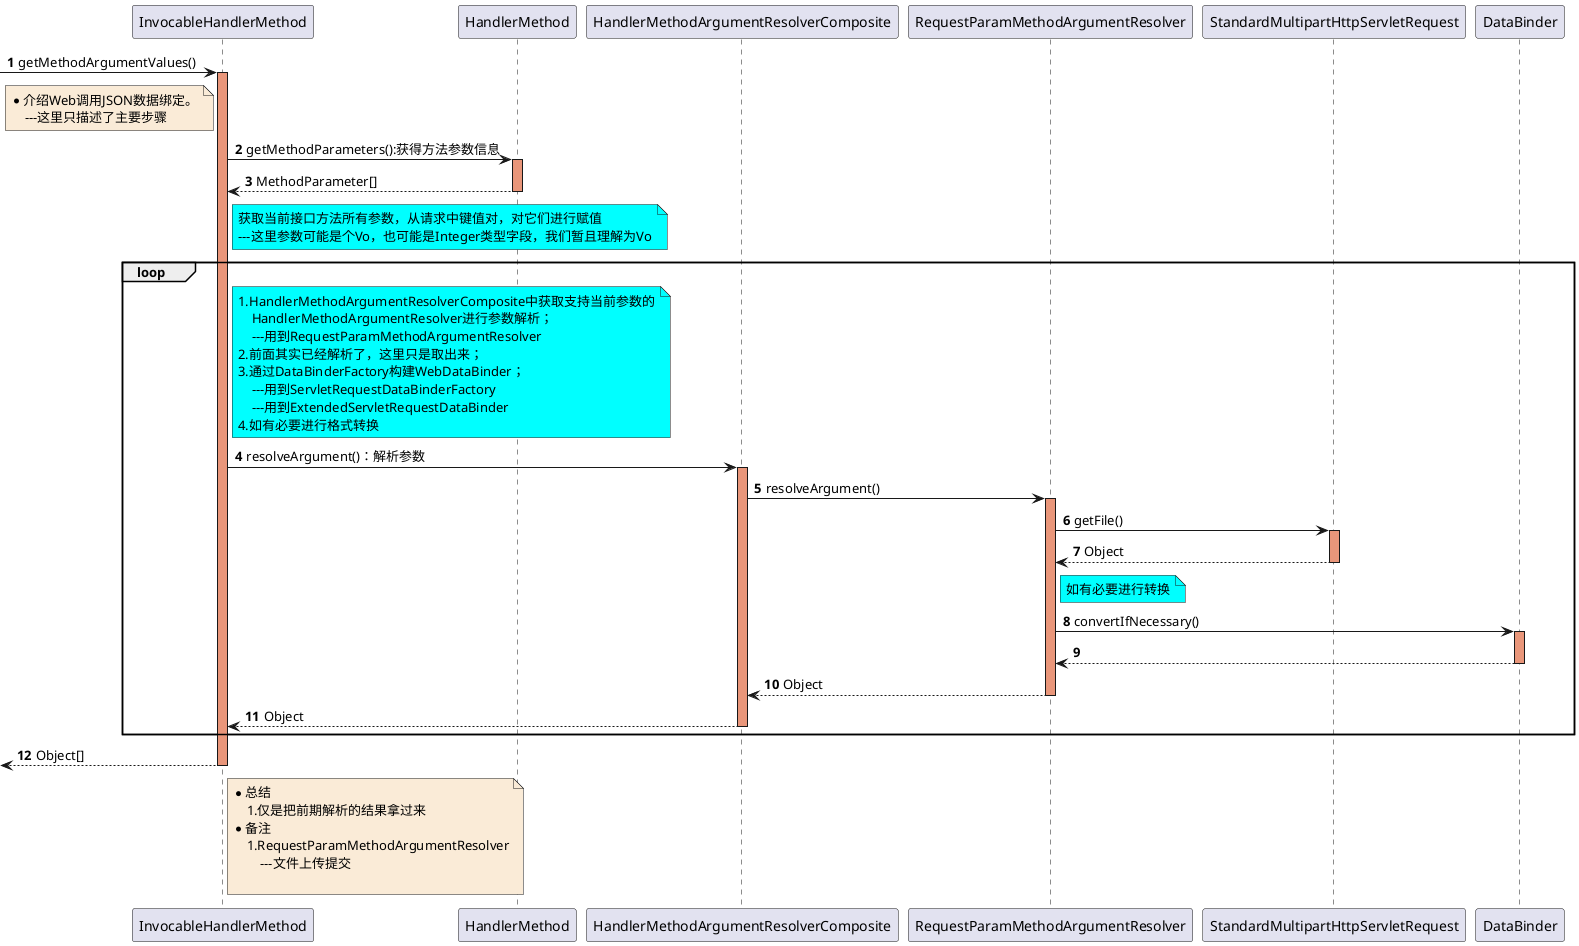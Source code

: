 @startuml
autonumber

-> InvocableHandlerMethod: getMethodArgumentValues()
activate InvocableHandlerMethod #DarkSalmon

    note left of InvocableHandlerMethod #FAEBD7
        *介绍Web调用JSON数据绑定。
            ---这里只描述了主要步骤
    end note

    InvocableHandlerMethod -> HandlerMethod : getMethodParameters():获得方法参数信息
    activate HandlerMethod #DarkSalmon
    HandlerMethod --> InvocableHandlerMethod : MethodParameter[]
    deactivate HandlerMethod
    note right of InvocableHandlerMethod #aqua
        获取当前接口方法所有参数，从请求中键值对，对它们进行赋值
        ---这里参数可能是个Vo，也可能是Integer类型字段，我们暂且理解为Vo
    end note
    loop
        note right of InvocableHandlerMethod #aqua
            1.HandlerMethodArgumentResolverComposite中获取支持当前参数的
                HandlerMethodArgumentResolver进行参数解析；
                ---用到RequestParamMethodArgumentResolver
            2.前面其实已经解析了，这里只是取出来；
            3.通过DataBinderFactory构建WebDataBinder；
                ---用到ServletRequestDataBinderFactory
                ---用到ExtendedServletRequestDataBinder
            4.如有必要进行格式转换
        end note


        InvocableHandlerMethod -> HandlerMethodArgumentResolverComposite: resolveArgument()：解析参数
        activate HandlerMethodArgumentResolverComposite #DarkSalmon

            HandlerMethodArgumentResolverComposite -> RequestParamMethodArgumentResolver: resolveArgument()
            activate RequestParamMethodArgumentResolver #DarkSalmon

                RequestParamMethodArgumentResolver -> StandardMultipartHttpServletRequest: getFile()
                activate StandardMultipartHttpServletRequest #DarkSalmon



                StandardMultipartHttpServletRequest --> RequestParamMethodArgumentResolver : Object
                deactivate StandardMultipartHttpServletRequest

                note right of RequestParamMethodArgumentResolver #aqua
                   如有必要进行转换
                end note
                RequestParamMethodArgumentResolver -> DataBinder : convertIfNecessary()
                activate DataBinder #DarkSalmon
                DataBinder --> RequestParamMethodArgumentResolver
                deactivate DataBinder

            RequestParamMethodArgumentResolver --> HandlerMethodArgumentResolverComposite : Object
            deactivate RequestParamMethodArgumentResolver

        HandlerMethodArgumentResolverComposite --> InvocableHandlerMethod : Object
        deactivate HandlerMethodArgumentResolverComposite


    end

   
<-- InvocableHandlerMethod : Object[]
deactivate InvocableHandlerMethod

note right of InvocableHandlerMethod #FAEBD7
    *总结
        1.仅是把前期解析的结果拿过来
    *备注
        1.RequestParamMethodArgumentResolver
            ---文件上传提交

end note

@enduml